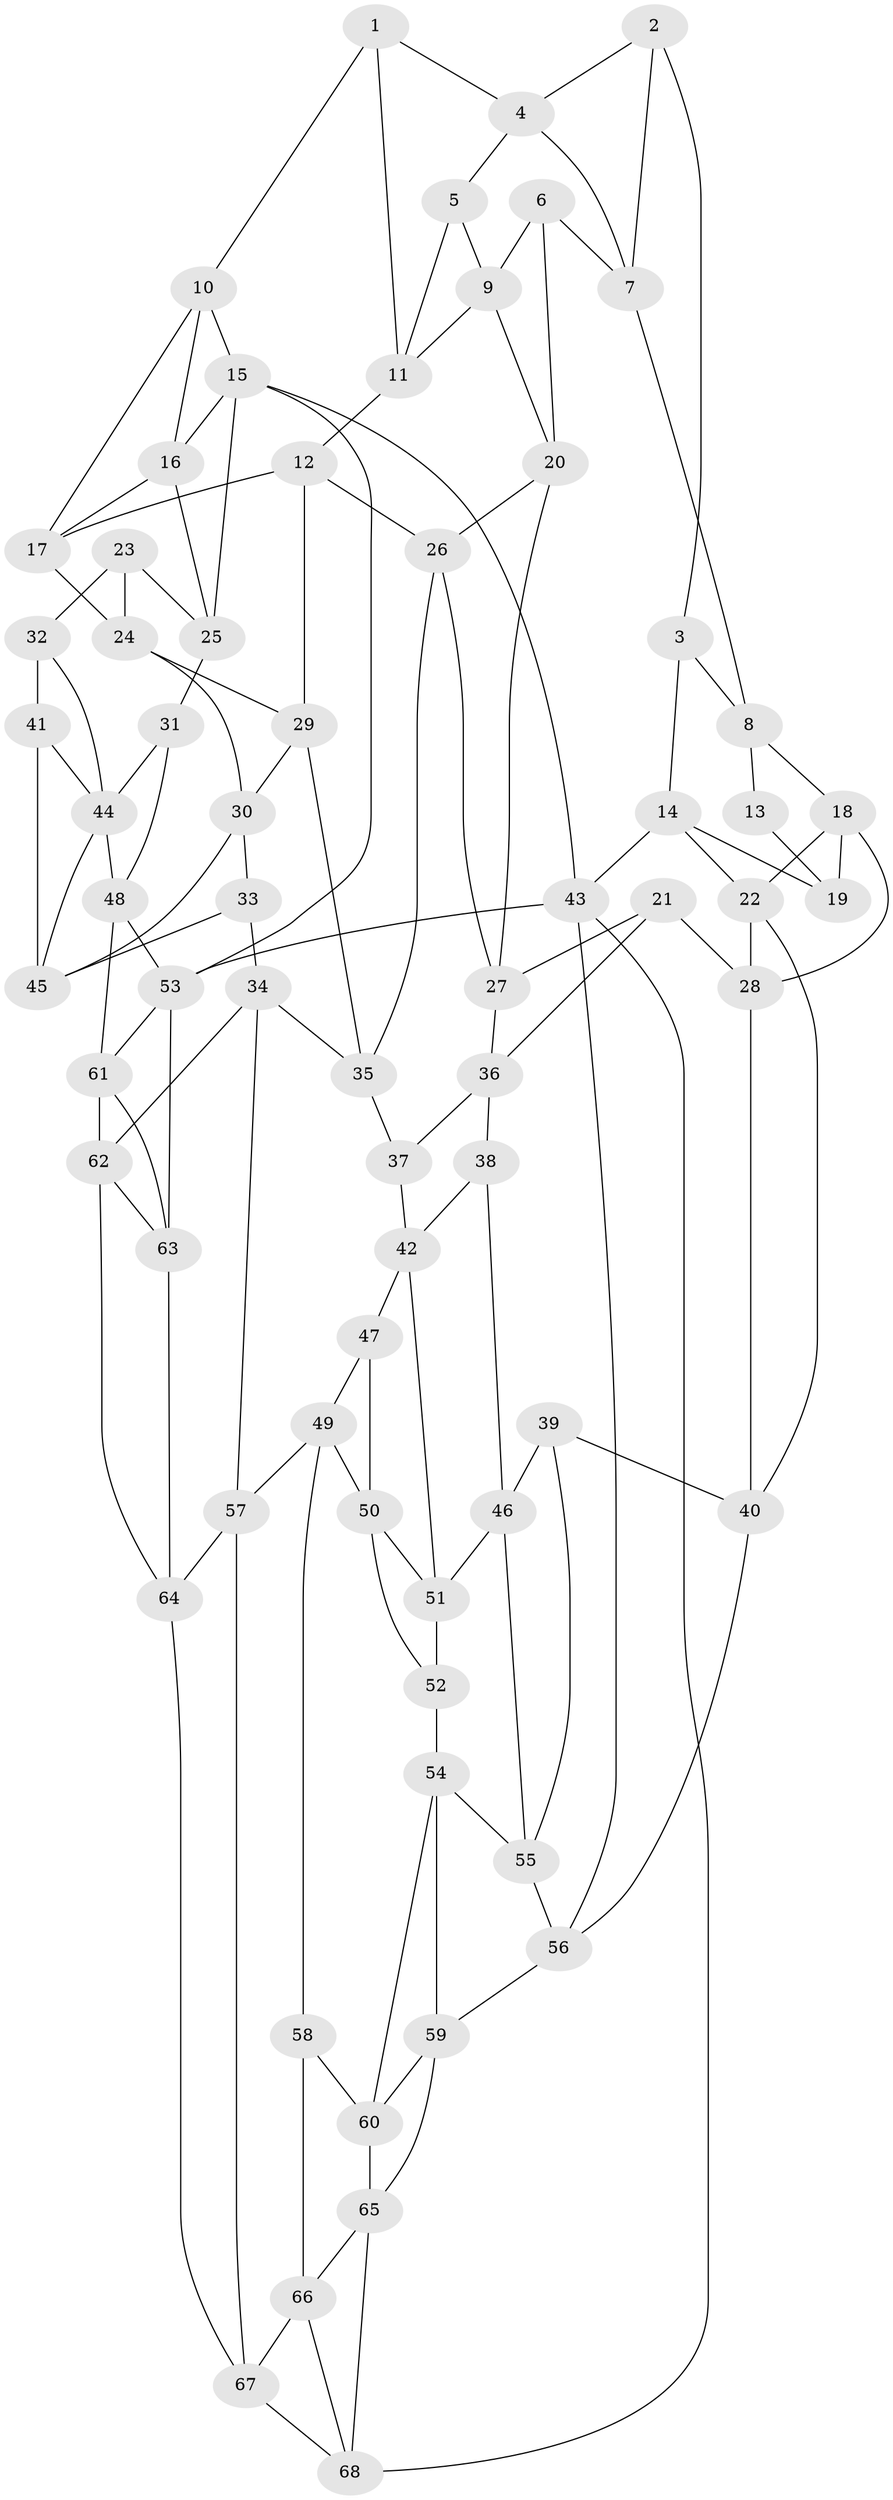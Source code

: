 // original degree distribution, {3: 0.014705882352941176, 4: 0.22058823529411764, 5: 0.5588235294117647, 6: 0.20588235294117646}
// Generated by graph-tools (version 1.1) at 2025/03/03/09/25 03:03:20]
// undirected, 68 vertices, 128 edges
graph export_dot {
graph [start="1"]
  node [color=gray90,style=filled];
  1;
  2;
  3;
  4;
  5;
  6;
  7;
  8;
  9;
  10;
  11;
  12;
  13;
  14;
  15;
  16;
  17;
  18;
  19;
  20;
  21;
  22;
  23;
  24;
  25;
  26;
  27;
  28;
  29;
  30;
  31;
  32;
  33;
  34;
  35;
  36;
  37;
  38;
  39;
  40;
  41;
  42;
  43;
  44;
  45;
  46;
  47;
  48;
  49;
  50;
  51;
  52;
  53;
  54;
  55;
  56;
  57;
  58;
  59;
  60;
  61;
  62;
  63;
  64;
  65;
  66;
  67;
  68;
  1 -- 4 [weight=1.0];
  1 -- 10 [weight=1.0];
  1 -- 11 [weight=1.0];
  2 -- 3 [weight=1.0];
  2 -- 4 [weight=1.0];
  2 -- 7 [weight=1.0];
  3 -- 8 [weight=1.0];
  3 -- 14 [weight=1.0];
  4 -- 5 [weight=1.0];
  4 -- 7 [weight=1.0];
  5 -- 9 [weight=1.0];
  5 -- 11 [weight=1.0];
  6 -- 7 [weight=1.0];
  6 -- 9 [weight=1.0];
  6 -- 20 [weight=1.0];
  7 -- 8 [weight=1.0];
  8 -- 13 [weight=1.0];
  8 -- 18 [weight=1.0];
  9 -- 11 [weight=1.0];
  9 -- 20 [weight=1.0];
  10 -- 15 [weight=1.0];
  10 -- 16 [weight=1.0];
  10 -- 17 [weight=1.0];
  11 -- 12 [weight=1.0];
  12 -- 17 [weight=1.0];
  12 -- 26 [weight=1.0];
  12 -- 29 [weight=1.0];
  13 -- 19 [weight=2.0];
  14 -- 19 [weight=1.0];
  14 -- 22 [weight=1.0];
  14 -- 43 [weight=2.0];
  15 -- 16 [weight=1.0];
  15 -- 25 [weight=1.0];
  15 -- 43 [weight=1.0];
  15 -- 53 [weight=1.0];
  16 -- 17 [weight=1.0];
  16 -- 25 [weight=1.0];
  17 -- 24 [weight=1.0];
  18 -- 19 [weight=1.0];
  18 -- 22 [weight=1.0];
  18 -- 28 [weight=1.0];
  20 -- 26 [weight=1.0];
  20 -- 27 [weight=1.0];
  21 -- 27 [weight=1.0];
  21 -- 28 [weight=1.0];
  21 -- 36 [weight=1.0];
  22 -- 28 [weight=1.0];
  22 -- 40 [weight=1.0];
  23 -- 24 [weight=1.0];
  23 -- 25 [weight=1.0];
  23 -- 32 [weight=1.0];
  24 -- 29 [weight=1.0];
  24 -- 30 [weight=1.0];
  25 -- 31 [weight=1.0];
  26 -- 27 [weight=1.0];
  26 -- 35 [weight=1.0];
  27 -- 36 [weight=1.0];
  28 -- 40 [weight=1.0];
  29 -- 30 [weight=1.0];
  29 -- 35 [weight=1.0];
  30 -- 33 [weight=1.0];
  30 -- 45 [weight=1.0];
  31 -- 44 [weight=1.0];
  31 -- 48 [weight=1.0];
  32 -- 41 [weight=2.0];
  32 -- 44 [weight=1.0];
  33 -- 34 [weight=1.0];
  33 -- 45 [weight=1.0];
  34 -- 35 [weight=1.0];
  34 -- 57 [weight=1.0];
  34 -- 62 [weight=1.0];
  35 -- 37 [weight=1.0];
  36 -- 37 [weight=1.0];
  36 -- 38 [weight=1.0];
  37 -- 42 [weight=1.0];
  38 -- 42 [weight=1.0];
  38 -- 46 [weight=1.0];
  39 -- 40 [weight=1.0];
  39 -- 46 [weight=1.0];
  39 -- 55 [weight=1.0];
  40 -- 56 [weight=1.0];
  41 -- 44 [weight=1.0];
  41 -- 45 [weight=1.0];
  42 -- 47 [weight=1.0];
  42 -- 51 [weight=1.0];
  43 -- 53 [weight=1.0];
  43 -- 56 [weight=1.0];
  43 -- 68 [weight=1.0];
  44 -- 45 [weight=1.0];
  44 -- 48 [weight=2.0];
  46 -- 51 [weight=1.0];
  46 -- 55 [weight=1.0];
  47 -- 49 [weight=1.0];
  47 -- 50 [weight=1.0];
  48 -- 53 [weight=1.0];
  48 -- 61 [weight=1.0];
  49 -- 50 [weight=1.0];
  49 -- 57 [weight=1.0];
  49 -- 58 [weight=1.0];
  50 -- 51 [weight=1.0];
  50 -- 52 [weight=1.0];
  51 -- 52 [weight=1.0];
  52 -- 54 [weight=1.0];
  53 -- 61 [weight=1.0];
  53 -- 63 [weight=1.0];
  54 -- 55 [weight=1.0];
  54 -- 59 [weight=1.0];
  54 -- 60 [weight=1.0];
  55 -- 56 [weight=1.0];
  56 -- 59 [weight=1.0];
  57 -- 64 [weight=1.0];
  57 -- 67 [weight=1.0];
  58 -- 60 [weight=1.0];
  58 -- 66 [weight=1.0];
  59 -- 60 [weight=1.0];
  59 -- 65 [weight=1.0];
  60 -- 65 [weight=1.0];
  61 -- 62 [weight=1.0];
  61 -- 63 [weight=1.0];
  62 -- 63 [weight=1.0];
  62 -- 64 [weight=1.0];
  63 -- 64 [weight=1.0];
  64 -- 67 [weight=1.0];
  65 -- 66 [weight=1.0];
  65 -- 68 [weight=1.0];
  66 -- 67 [weight=1.0];
  66 -- 68 [weight=1.0];
  67 -- 68 [weight=1.0];
}
